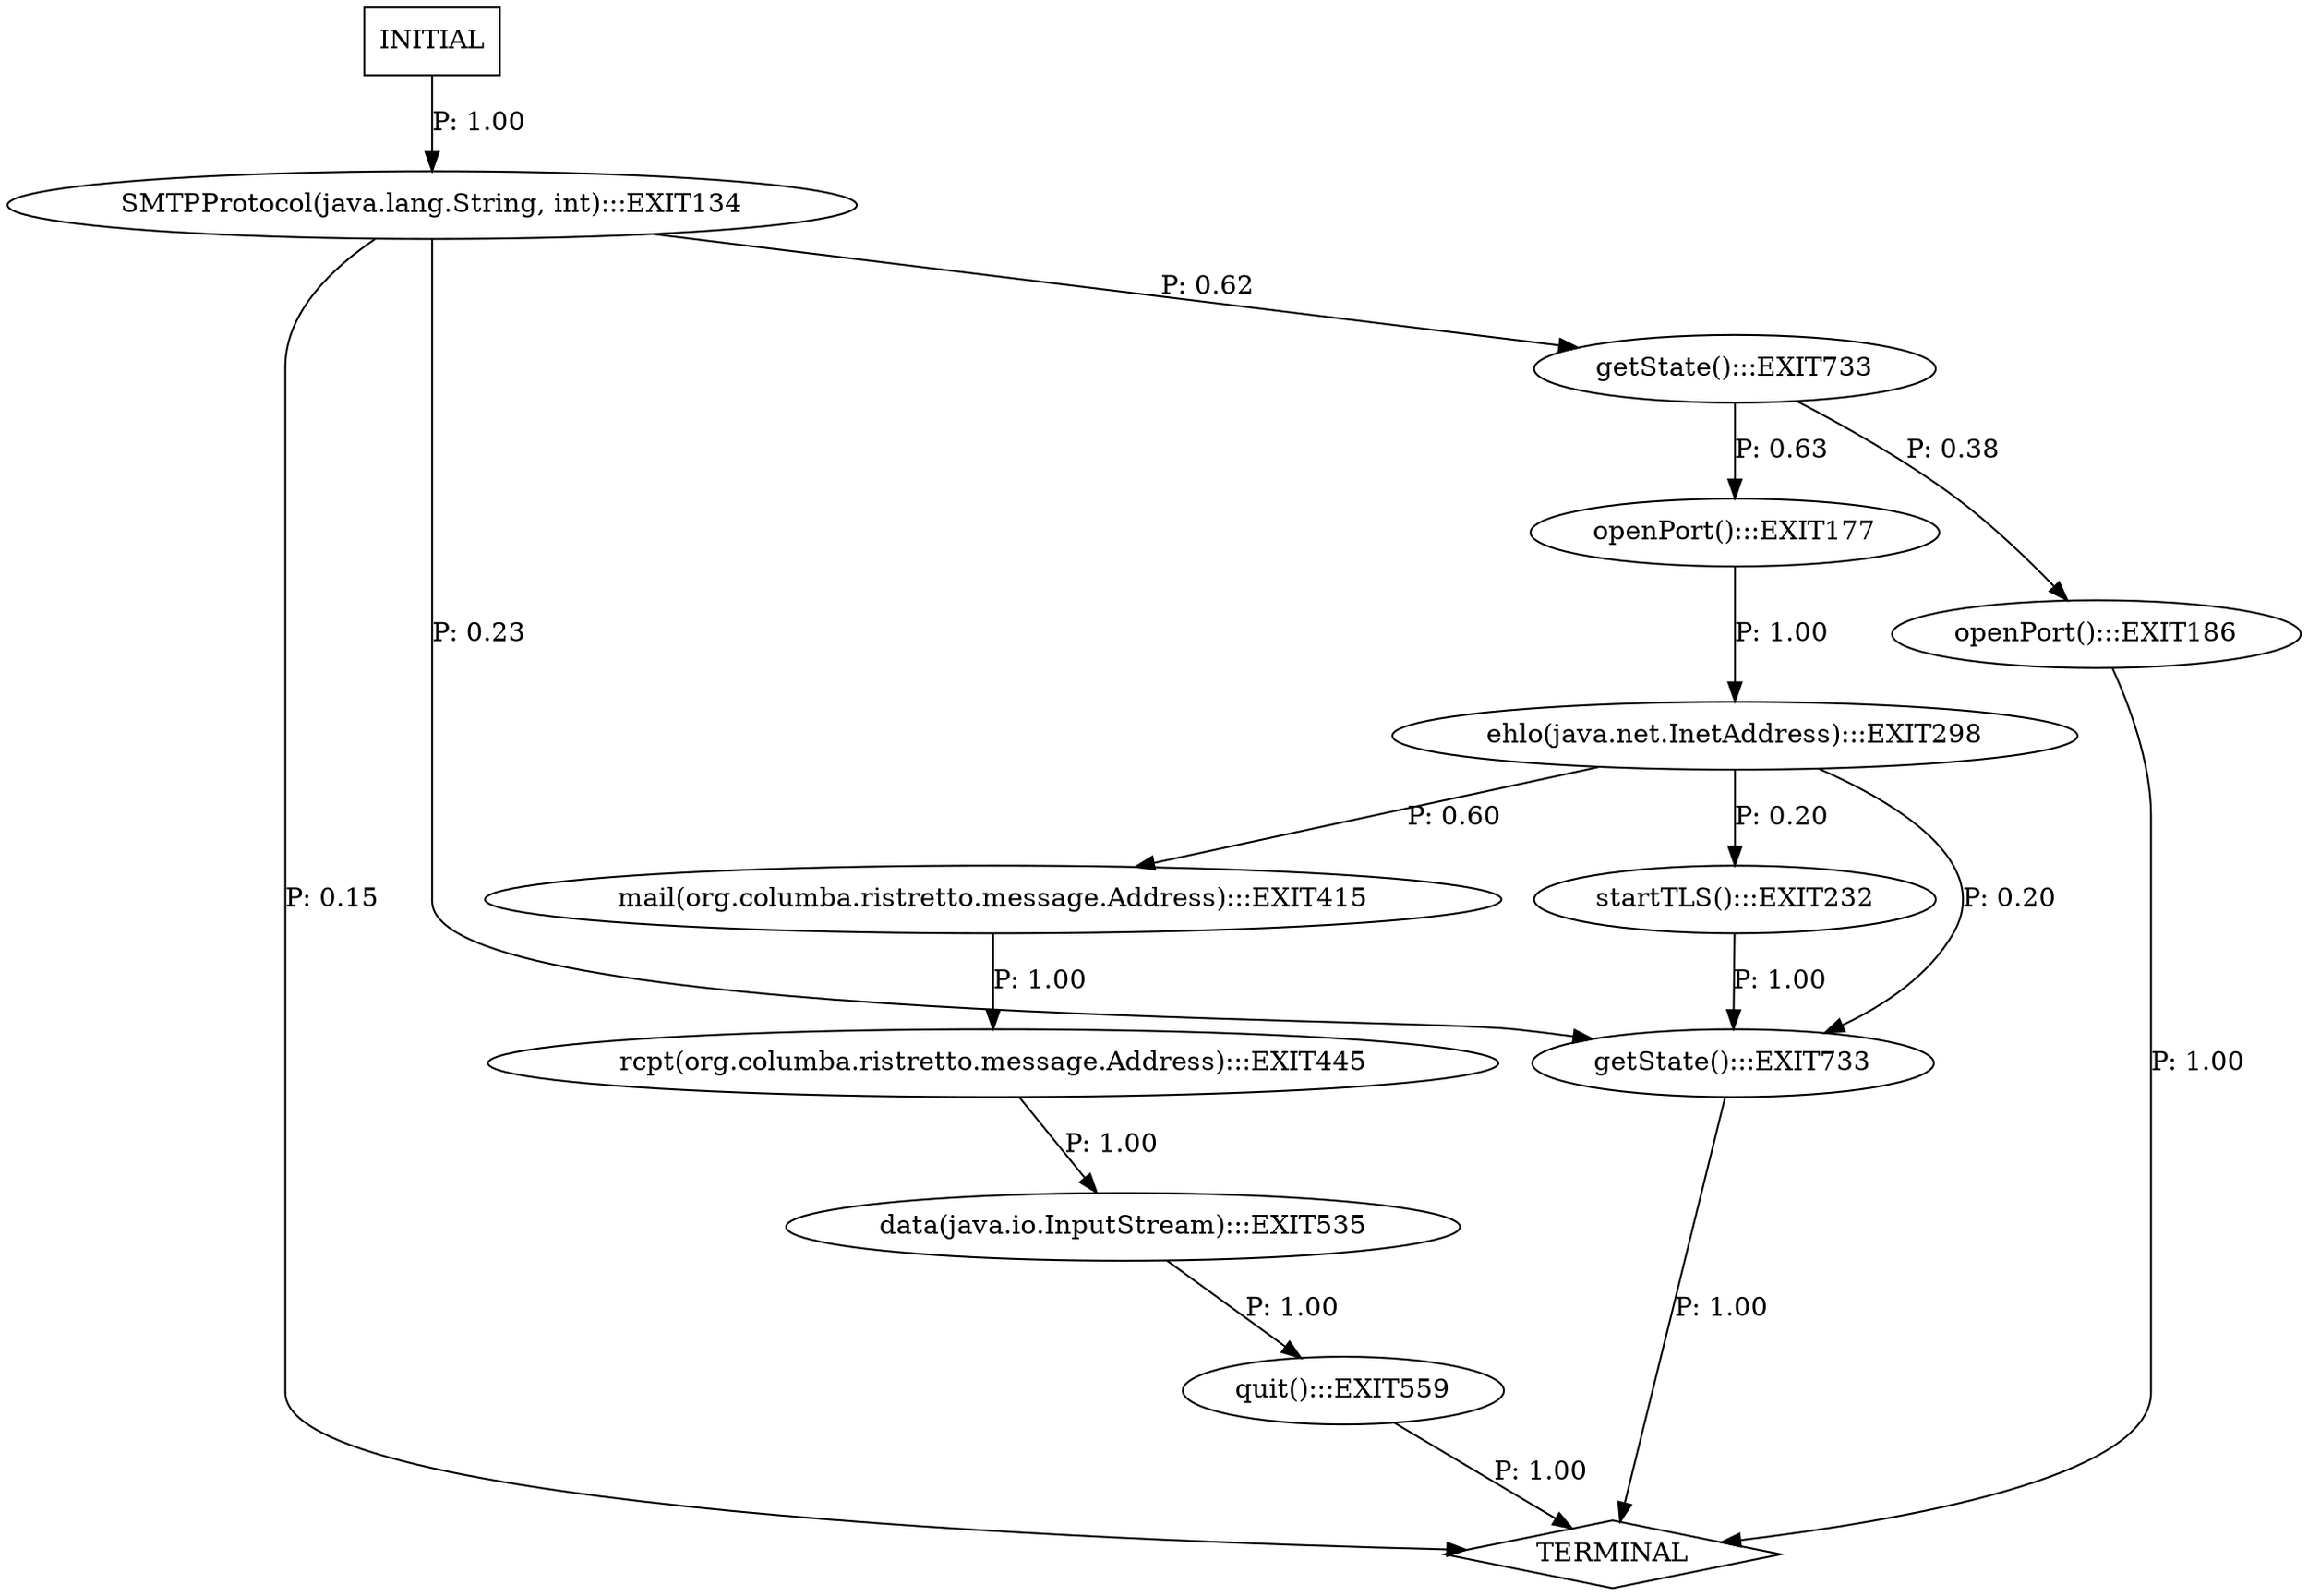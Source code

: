 digraph G {
  0 [label="SMTPProtocol(java.lang.String, int):::EXIT134"];
  1 [label="data(java.io.InputStream):::EXIT535"];
  2 [label="ehlo(java.net.InetAddress):::EXIT298"];
  3 [label="getState():::EXIT733"];
  4 [label="getState():::EXIT733"];
  5 [label="mail(org.columba.ristretto.message.Address):::EXIT415"];
  6 [label="openPort():::EXIT177"];
  7 [label="openPort():::EXIT186"];
  8 [label="quit():::EXIT559"];
  9 [label="rcpt(org.columba.ristretto.message.Address):::EXIT445"];
  10 [label="startTLS():::EXIT232"];
  11 [label="TERMINAL",shape=diamond];
  12 [label="INITIAL",shape=box];
0->3 [label="P: 0.23"];
0->4 [label="P: 0.62"];
0->11 [label="P: 0.15"];
1->8 [label="P: 1.00"];
2->3 [label="P: 0.20"];
2->5 [label="P: 0.60"];
2->10 [label="P: 0.20"];
3->11 [label="P: 1.00"];
4->6 [label="P: 0.63"];
4->7 [label="P: 0.38"];
5->9 [label="P: 1.00"];
6->2 [label="P: 1.00"];
7->11 [label="P: 1.00"];
8->11 [label="P: 1.00"];
9->1 [label="P: 1.00"];
10->3 [label="P: 1.00"];
12->0 [label="P: 1.00"];
}
